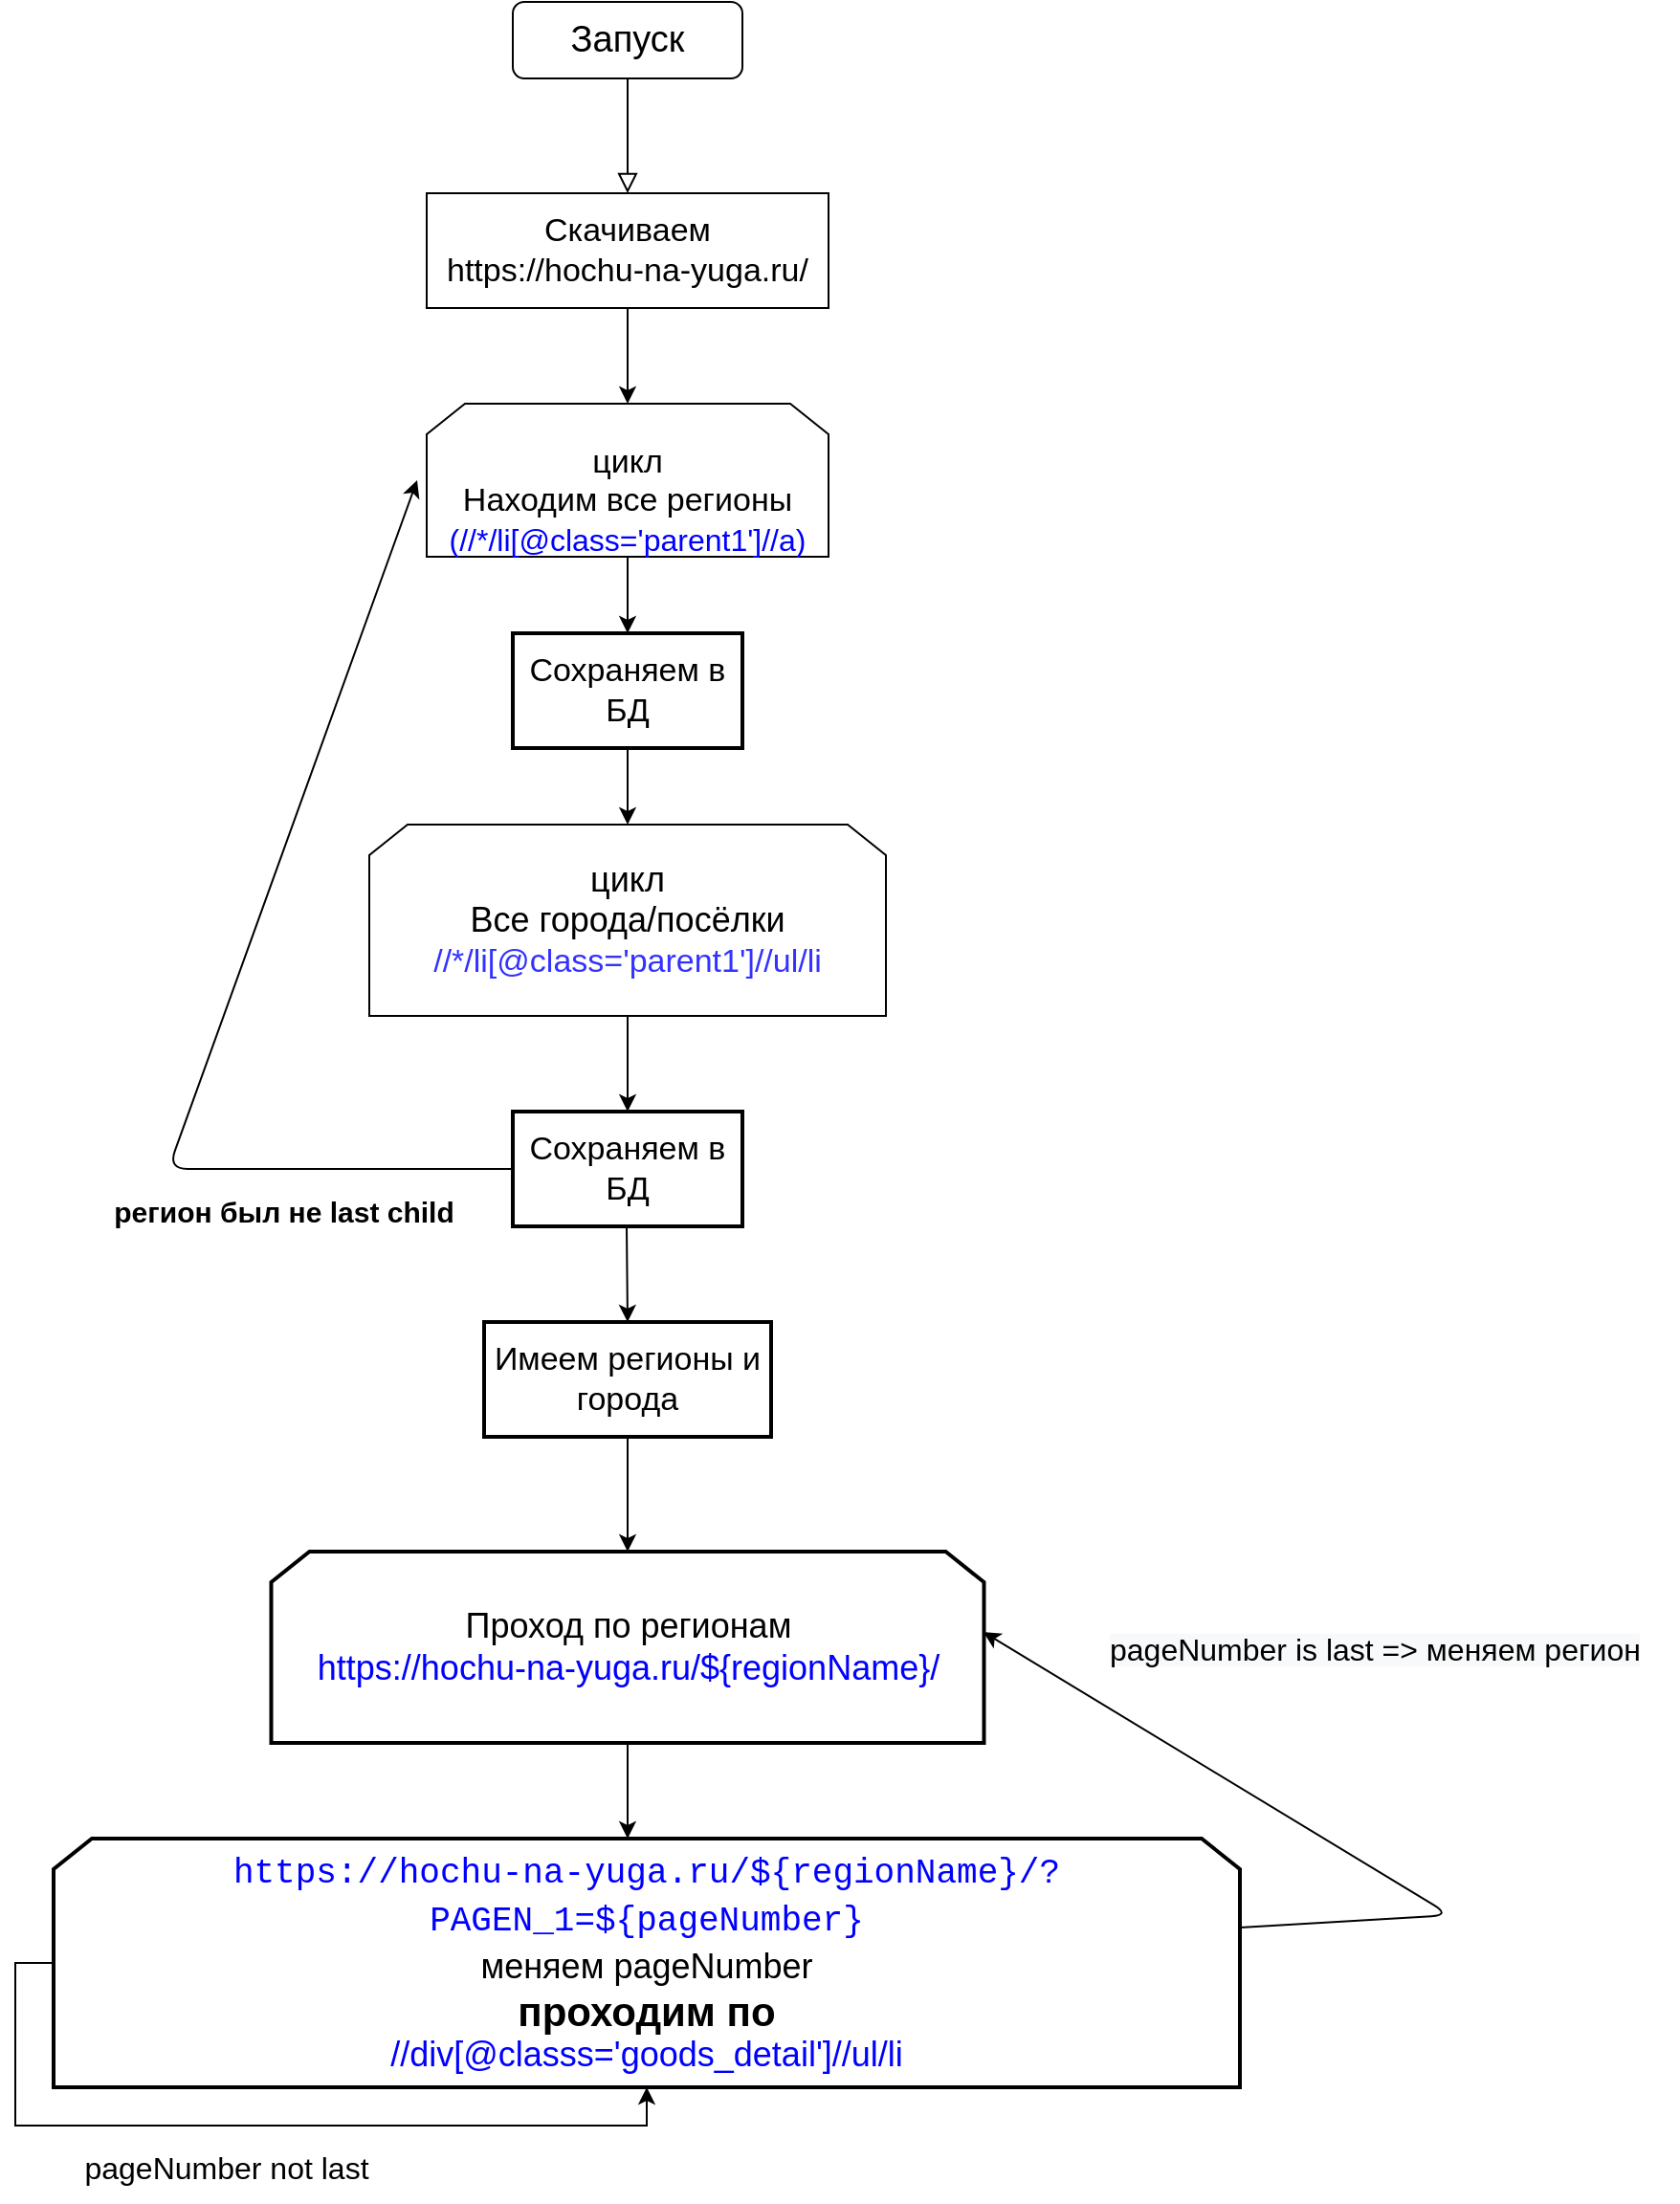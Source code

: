 <mxfile version="13.8.1" type="github">
  <diagram id="C5RBs43oDa-KdzZeNtuy" name="Page-1">
    <mxGraphModel dx="1422" dy="775" grid="1" gridSize="10" guides="1" tooltips="1" connect="1" arrows="1" fold="1" page="1" pageScale="1" pageWidth="827" pageHeight="1169" math="0" shadow="0">
      <root>
        <mxCell id="WIyWlLk6GJQsqaUBKTNV-0" />
        <mxCell id="WIyWlLk6GJQsqaUBKTNV-1" parent="WIyWlLk6GJQsqaUBKTNV-0" />
        <mxCell id="WIyWlLk6GJQsqaUBKTNV-2" value="" style="rounded=0;html=1;jettySize=auto;orthogonalLoop=1;fontSize=11;endArrow=block;endFill=0;endSize=8;strokeWidth=1;shadow=0;labelBackgroundColor=none;edgeStyle=orthogonalEdgeStyle;" parent="WIyWlLk6GJQsqaUBKTNV-1" source="WIyWlLk6GJQsqaUBKTNV-3" target="j8_yJqGy1lRNZSkHVBPh-15" edge="1">
          <mxGeometry relative="1" as="geometry">
            <mxPoint x="400" y="120" as="targetPoint" />
          </mxGeometry>
        </mxCell>
        <mxCell id="WIyWlLk6GJQsqaUBKTNV-3" value="&lt;font style=&quot;font-size: 19px&quot;&gt;Запуск&lt;/font&gt;" style="rounded=1;whiteSpace=wrap;html=1;fontSize=12;glass=0;strokeWidth=1;shadow=0;" parent="WIyWlLk6GJQsqaUBKTNV-1" vertex="1">
          <mxGeometry x="340" y="10" width="120" height="40" as="geometry" />
        </mxCell>
        <mxCell id="j8_yJqGy1lRNZSkHVBPh-0" value="&lt;font style=&quot;font-size: 17px&quot;&gt;&lt;br&gt;цикл&lt;br&gt;Находим все регионы&lt;/font&gt;&lt;br&gt;&lt;font style=&quot;font-size: 16px&quot; color=&quot;#0000ff&quot;&gt;(//*/li[@class=&#39;parent1&#39;]//a)&lt;/font&gt;" style="shape=loopLimit;whiteSpace=wrap;html=1;" vertex="1" parent="WIyWlLk6GJQsqaUBKTNV-1">
          <mxGeometry x="295" y="220" width="210" height="80" as="geometry" />
        </mxCell>
        <mxCell id="j8_yJqGy1lRNZSkHVBPh-14" style="edgeStyle=orthogonalEdgeStyle;rounded=0;orthogonalLoop=1;jettySize=auto;html=1;exitX=0.5;exitY=1;exitDx=0;exitDy=0;entryX=0.5;entryY=0;entryDx=0;entryDy=0;" edge="1" parent="WIyWlLk6GJQsqaUBKTNV-1" source="j8_yJqGy1lRNZSkHVBPh-1" target="j8_yJqGy1lRNZSkHVBPh-12">
          <mxGeometry relative="1" as="geometry" />
        </mxCell>
        <mxCell id="j8_yJqGy1lRNZSkHVBPh-1" value="&lt;font style=&quot;font-size: 18px&quot;&gt;цикл&lt;br&gt;Все города/посёлки&lt;/font&gt;&lt;br&gt;&lt;font style=&quot;font-size: 17px&quot; color=&quot;#3333ff&quot;&gt;//*/li[@class=&#39;parent1&#39;]//ul/li&lt;/font&gt;" style="shape=loopLimit;whiteSpace=wrap;html=1;strokeWidth=1;" vertex="1" parent="WIyWlLk6GJQsqaUBKTNV-1">
          <mxGeometry x="265" y="440" width="270" height="100" as="geometry" />
        </mxCell>
        <mxCell id="j8_yJqGy1lRNZSkHVBPh-3" value="" style="endArrow=classic;html=1;exitX=0.5;exitY=1;exitDx=0;exitDy=0;" edge="1" parent="WIyWlLk6GJQsqaUBKTNV-1" source="j8_yJqGy1lRNZSkHVBPh-0">
          <mxGeometry width="50" height="50" relative="1" as="geometry">
            <mxPoint x="570" y="440" as="sourcePoint" />
            <mxPoint x="400" y="340" as="targetPoint" />
          </mxGeometry>
        </mxCell>
        <mxCell id="j8_yJqGy1lRNZSkHVBPh-8" value="&lt;span style=&quot;font-size: 15px&quot;&gt;регион был не last child&lt;/span&gt;" style="text;strokeColor=none;fillColor=none;html=1;fontSize=24;fontStyle=1;verticalAlign=middle;align=center;strokeWidth=2;" vertex="1" parent="WIyWlLk6GJQsqaUBKTNV-1">
          <mxGeometry x="100" y="620" width="240" height="40" as="geometry" />
        </mxCell>
        <mxCell id="j8_yJqGy1lRNZSkHVBPh-10" value="&lt;font style=&quot;font-size: 17px&quot;&gt;Сохраняем в БД&lt;/font&gt;" style="rounded=0;whiteSpace=wrap;html=1;strokeWidth=2;" vertex="1" parent="WIyWlLk6GJQsqaUBKTNV-1">
          <mxGeometry x="340" y="340" width="120" height="60" as="geometry" />
        </mxCell>
        <mxCell id="j8_yJqGy1lRNZSkHVBPh-11" value="" style="endArrow=classic;html=1;exitX=0.5;exitY=1;exitDx=0;exitDy=0;entryX=0.5;entryY=0;entryDx=0;entryDy=0;" edge="1" parent="WIyWlLk6GJQsqaUBKTNV-1" source="j8_yJqGy1lRNZSkHVBPh-10" target="j8_yJqGy1lRNZSkHVBPh-1">
          <mxGeometry width="50" height="50" relative="1" as="geometry">
            <mxPoint x="570" y="380" as="sourcePoint" />
            <mxPoint x="620" y="330" as="targetPoint" />
          </mxGeometry>
        </mxCell>
        <mxCell id="j8_yJqGy1lRNZSkHVBPh-12" value="&lt;font style=&quot;font-size: 17px&quot;&gt;Сохраняем в БД&lt;/font&gt;" style="rounded=0;whiteSpace=wrap;html=1;strokeWidth=2;" vertex="1" parent="WIyWlLk6GJQsqaUBKTNV-1">
          <mxGeometry x="340" y="590" width="120" height="60" as="geometry" />
        </mxCell>
        <mxCell id="j8_yJqGy1lRNZSkHVBPh-13" value="" style="endArrow=classic;html=1;exitX=0;exitY=0.5;exitDx=0;exitDy=0;" edge="1" parent="WIyWlLk6GJQsqaUBKTNV-1" source="j8_yJqGy1lRNZSkHVBPh-12">
          <mxGeometry width="50" height="50" relative="1" as="geometry">
            <mxPoint x="110" y="440" as="sourcePoint" />
            <mxPoint x="290" y="260" as="targetPoint" />
            <Array as="points">
              <mxPoint x="160" y="620" />
            </Array>
          </mxGeometry>
        </mxCell>
        <mxCell id="j8_yJqGy1lRNZSkHVBPh-18" style="edgeStyle=orthogonalEdgeStyle;rounded=0;orthogonalLoop=1;jettySize=auto;html=1;exitX=0.5;exitY=1;exitDx=0;exitDy=0;entryX=0.5;entryY=0;entryDx=0;entryDy=0;" edge="1" parent="WIyWlLk6GJQsqaUBKTNV-1" source="j8_yJqGy1lRNZSkHVBPh-15" target="j8_yJqGy1lRNZSkHVBPh-0">
          <mxGeometry relative="1" as="geometry" />
        </mxCell>
        <mxCell id="j8_yJqGy1lRNZSkHVBPh-15" value="&lt;font style=&quot;font-size: 17px&quot;&gt;Скачиваем&lt;br&gt;https://hochu-na-yuga.ru/&lt;/font&gt;" style="rounded=0;whiteSpace=wrap;html=1;" vertex="1" parent="WIyWlLk6GJQsqaUBKTNV-1">
          <mxGeometry x="295" y="110" width="210" height="60" as="geometry" />
        </mxCell>
        <mxCell id="j8_yJqGy1lRNZSkHVBPh-28" value="" style="endArrow=classic;html=1;" edge="1" parent="WIyWlLk6GJQsqaUBKTNV-1">
          <mxGeometry width="50" height="50" relative="1" as="geometry">
            <mxPoint x="399.5" y="650" as="sourcePoint" />
            <mxPoint x="400" y="700" as="targetPoint" />
          </mxGeometry>
        </mxCell>
        <mxCell id="j8_yJqGy1lRNZSkHVBPh-29" value="&lt;font style=&quot;font-size: 17px&quot;&gt;Имеем регионы и города&lt;/font&gt;" style="rounded=0;whiteSpace=wrap;html=1;strokeWidth=2;" vertex="1" parent="WIyWlLk6GJQsqaUBKTNV-1">
          <mxGeometry x="325" y="700" width="150" height="60" as="geometry" />
        </mxCell>
        <mxCell id="j8_yJqGy1lRNZSkHVBPh-33" value="&lt;font style=&quot;font-size: 18px&quot;&gt;Проход по регионам&lt;br&gt;&lt;font color=&quot;#0000ff&quot;&gt;https://hochu-na-yuga.ru/${regionName}/&lt;/font&gt;&lt;/font&gt;" style="shape=loopLimit;whiteSpace=wrap;html=1;strokeWidth=2;" vertex="1" parent="WIyWlLk6GJQsqaUBKTNV-1">
          <mxGeometry x="213.75" y="820" width="372.5" height="100" as="geometry" />
        </mxCell>
        <mxCell id="j8_yJqGy1lRNZSkHVBPh-35" value="" style="endArrow=classic;html=1;exitX=0.5;exitY=1;exitDx=0;exitDy=0;entryX=0.5;entryY=0;entryDx=0;entryDy=0;" edge="1" parent="WIyWlLk6GJQsqaUBKTNV-1" source="j8_yJqGy1lRNZSkHVBPh-29" target="j8_yJqGy1lRNZSkHVBPh-33">
          <mxGeometry width="50" height="50" relative="1" as="geometry">
            <mxPoint x="110" y="750" as="sourcePoint" />
            <mxPoint x="160" y="700" as="targetPoint" />
          </mxGeometry>
        </mxCell>
        <mxCell id="j8_yJqGy1lRNZSkHVBPh-38" value="" style="endArrow=classic;html=1;exitX=0.5;exitY=1;exitDx=0;exitDy=0;" edge="1" parent="WIyWlLk6GJQsqaUBKTNV-1" source="j8_yJqGy1lRNZSkHVBPh-33">
          <mxGeometry width="50" height="50" relative="1" as="geometry">
            <mxPoint x="390" y="800" as="sourcePoint" />
            <mxPoint x="400" y="970" as="targetPoint" />
          </mxGeometry>
        </mxCell>
        <mxCell id="j8_yJqGy1lRNZSkHVBPh-42" style="edgeStyle=orthogonalEdgeStyle;rounded=0;orthogonalLoop=1;jettySize=auto;html=1;exitX=0;exitY=0.5;exitDx=0;exitDy=0;" edge="1" parent="WIyWlLk6GJQsqaUBKTNV-1" source="j8_yJqGy1lRNZSkHVBPh-40" target="j8_yJqGy1lRNZSkHVBPh-40">
          <mxGeometry relative="1" as="geometry">
            <mxPoint x="160" y="940" as="targetPoint" />
          </mxGeometry>
        </mxCell>
        <mxCell id="j8_yJqGy1lRNZSkHVBPh-40" value="&lt;font&gt;&lt;span style=&quot;font-size: 18px ; font-family: &amp;#34;consolas&amp;#34; , &amp;#34;lucida console&amp;#34; , &amp;#34;courier new&amp;#34; , monospace ; text-align: left&quot;&gt;&lt;font color=&quot;#0000ff&quot; style=&quot;line-height: 140% ; font-size: 18px&quot;&gt;https://hochu-na-yuga.ru/${regionName}/?PAGEN_1=${pageNumber}&lt;br&gt;&lt;/font&gt;&lt;/span&gt;&lt;span style=&quot;font-size: 18px&quot;&gt;меняем pageNumber&lt;br&gt;&lt;/span&gt;&lt;font style=&quot;font-size: 21px&quot;&gt;&lt;b&gt;проходим по&lt;/b&gt;&lt;/font&gt;&lt;br&gt;&lt;span style=&quot;font-size: 18px&quot;&gt;&lt;font color=&quot;#0000ff&quot;&gt;//div[@classs=&#39;goods_detail&#39;]//ul/li&lt;/font&gt;&lt;/span&gt;&lt;br&gt;&lt;/font&gt;" style="shape=loopLimit;whiteSpace=wrap;html=1;strokeWidth=2;" vertex="1" parent="WIyWlLk6GJQsqaUBKTNV-1">
          <mxGeometry x="100" y="970" width="620" height="130" as="geometry" />
        </mxCell>
        <mxCell id="j8_yJqGy1lRNZSkHVBPh-43" value="&lt;span style=&quot;font-weight: normal&quot;&gt;&lt;font style=&quot;font-size: 16px&quot;&gt;pageNumber not last&lt;/font&gt;&lt;/span&gt;" style="text;strokeColor=none;fillColor=none;html=1;fontSize=24;fontStyle=1;verticalAlign=middle;align=center;" vertex="1" parent="WIyWlLk6GJQsqaUBKTNV-1">
          <mxGeometry x="140" y="1120" width="100" height="40" as="geometry" />
        </mxCell>
        <mxCell id="j8_yJqGy1lRNZSkHVBPh-44" value="" style="endArrow=classic;html=1;entryX=0.999;entryY=0.42;entryDx=0;entryDy=0;entryPerimeter=0;" edge="1" parent="WIyWlLk6GJQsqaUBKTNV-1" source="j8_yJqGy1lRNZSkHVBPh-40" target="j8_yJqGy1lRNZSkHVBPh-33">
          <mxGeometry width="50" height="50" relative="1" as="geometry">
            <mxPoint x="390" y="1170" as="sourcePoint" />
            <mxPoint x="440" y="1120" as="targetPoint" />
            <Array as="points">
              <mxPoint x="830" y="1010" />
            </Array>
          </mxGeometry>
        </mxCell>
        <mxCell id="j8_yJqGy1lRNZSkHVBPh-45" value="&lt;span style=&quot;color: rgb(0 , 0 , 0) ; font-family: &amp;#34;helvetica&amp;#34; ; font-size: 16px ; font-style: normal ; font-weight: 400 ; letter-spacing: normal ; text-align: center ; text-indent: 0px ; text-transform: none ; word-spacing: 0px ; background-color: rgb(248 , 249 , 250) ; display: inline ; float: none&quot;&gt;pageNumber is last =&amp;gt; меняем регион&lt;/span&gt;" style="text;whiteSpace=wrap;html=1;" vertex="1" parent="WIyWlLk6GJQsqaUBKTNV-1">
          <mxGeometry x="650" y="855" width="299" height="30" as="geometry" />
        </mxCell>
      </root>
    </mxGraphModel>
  </diagram>
</mxfile>
